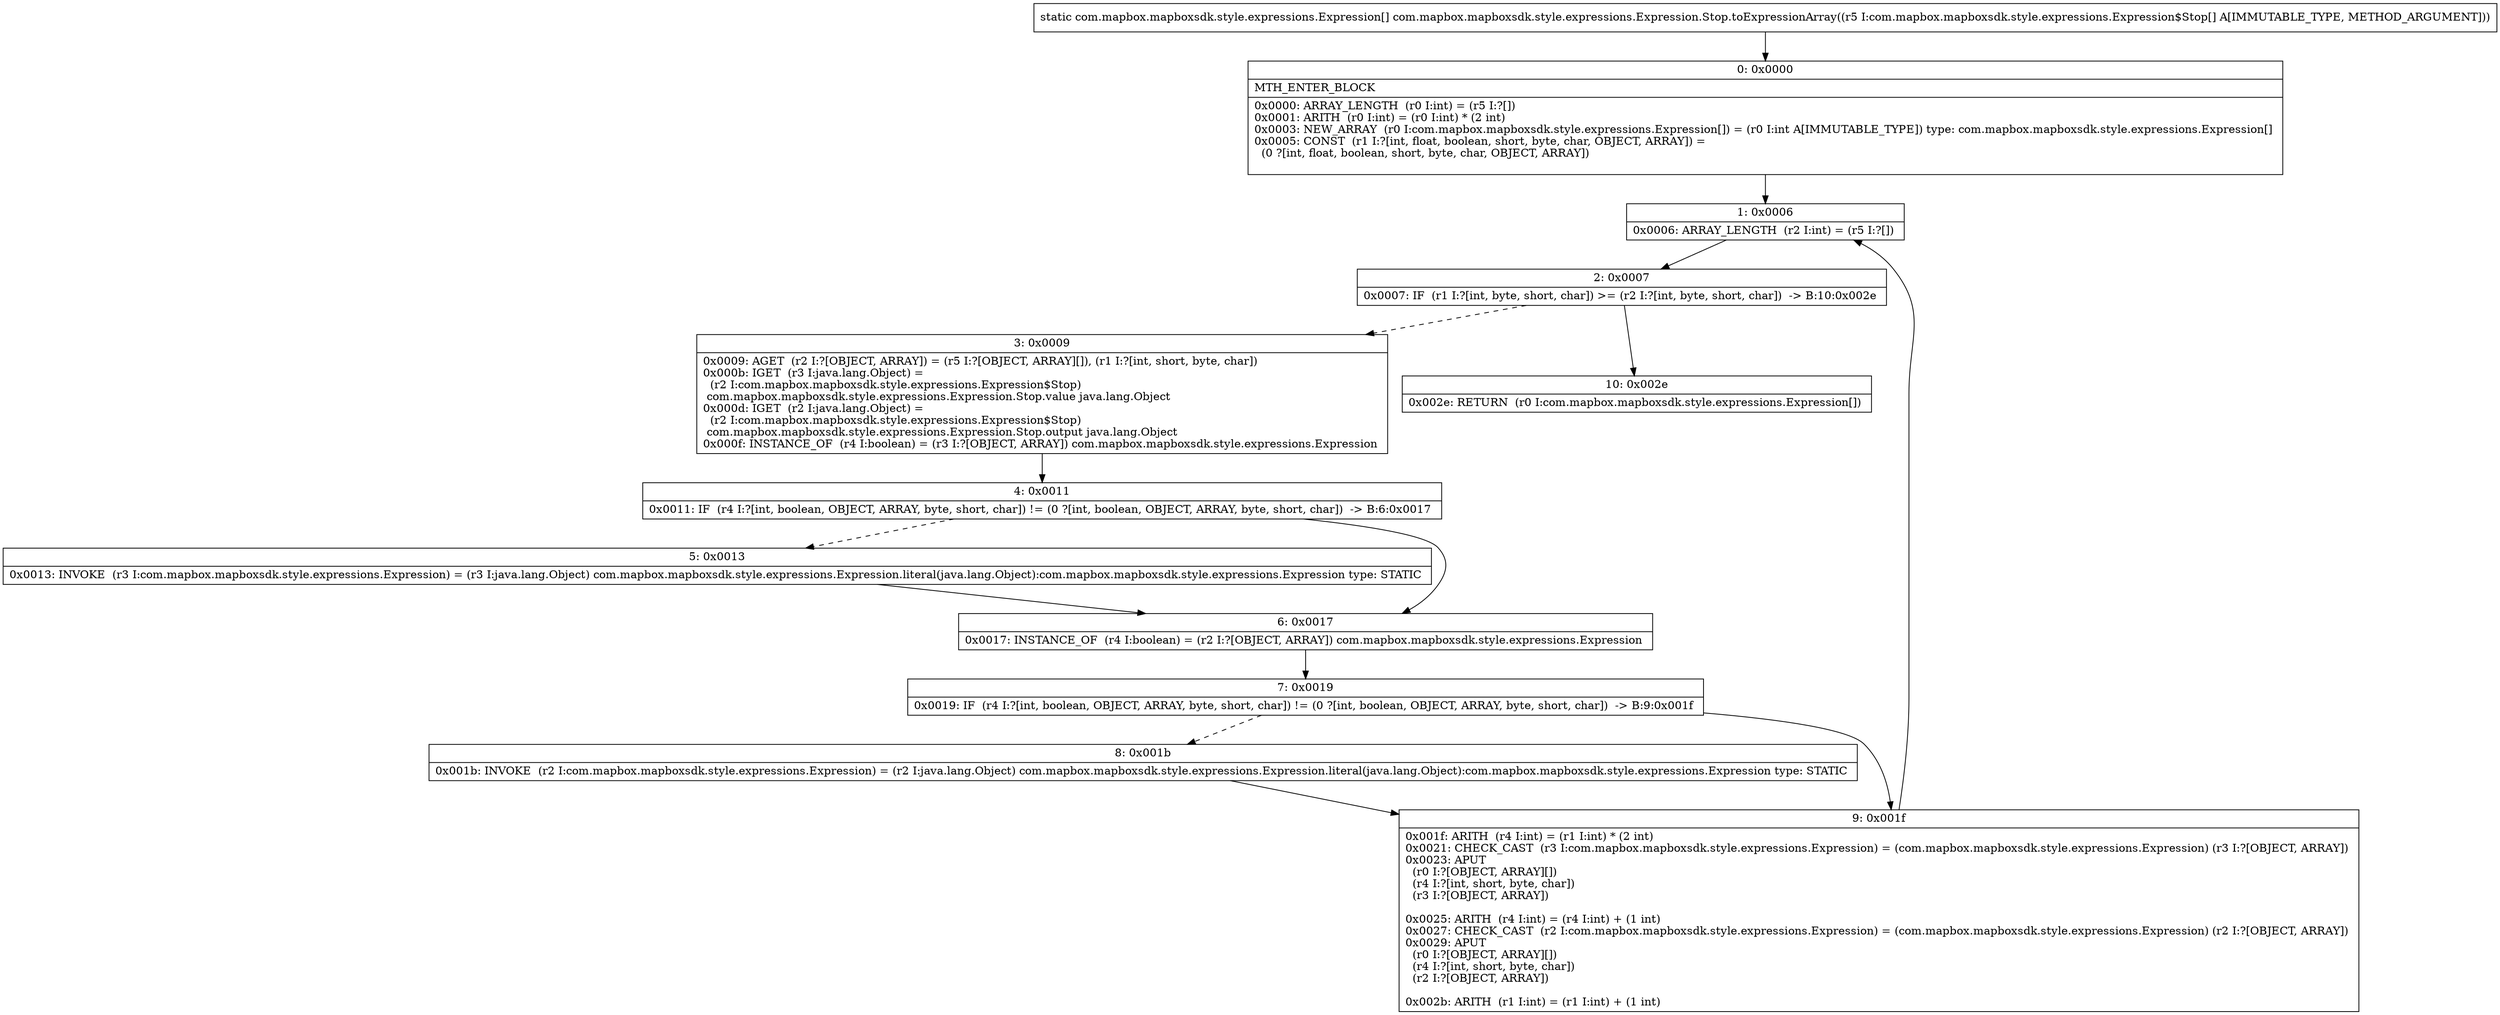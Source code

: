 digraph "CFG forcom.mapbox.mapboxsdk.style.expressions.Expression.Stop.toExpressionArray([Lcom\/mapbox\/mapboxsdk\/style\/expressions\/Expression$Stop;)[Lcom\/mapbox\/mapboxsdk\/style\/expressions\/Expression;" {
Node_0 [shape=record,label="{0\:\ 0x0000|MTH_ENTER_BLOCK\l|0x0000: ARRAY_LENGTH  (r0 I:int) = (r5 I:?[]) \l0x0001: ARITH  (r0 I:int) = (r0 I:int) * (2 int) \l0x0003: NEW_ARRAY  (r0 I:com.mapbox.mapboxsdk.style.expressions.Expression[]) = (r0 I:int A[IMMUTABLE_TYPE]) type: com.mapbox.mapboxsdk.style.expressions.Expression[] \l0x0005: CONST  (r1 I:?[int, float, boolean, short, byte, char, OBJECT, ARRAY]) = \l  (0 ?[int, float, boolean, short, byte, char, OBJECT, ARRAY])\l \l}"];
Node_1 [shape=record,label="{1\:\ 0x0006|0x0006: ARRAY_LENGTH  (r2 I:int) = (r5 I:?[]) \l}"];
Node_2 [shape=record,label="{2\:\ 0x0007|0x0007: IF  (r1 I:?[int, byte, short, char]) \>= (r2 I:?[int, byte, short, char])  \-\> B:10:0x002e \l}"];
Node_3 [shape=record,label="{3\:\ 0x0009|0x0009: AGET  (r2 I:?[OBJECT, ARRAY]) = (r5 I:?[OBJECT, ARRAY][]), (r1 I:?[int, short, byte, char]) \l0x000b: IGET  (r3 I:java.lang.Object) = \l  (r2 I:com.mapbox.mapboxsdk.style.expressions.Expression$Stop)\l com.mapbox.mapboxsdk.style.expressions.Expression.Stop.value java.lang.Object \l0x000d: IGET  (r2 I:java.lang.Object) = \l  (r2 I:com.mapbox.mapboxsdk.style.expressions.Expression$Stop)\l com.mapbox.mapboxsdk.style.expressions.Expression.Stop.output java.lang.Object \l0x000f: INSTANCE_OF  (r4 I:boolean) = (r3 I:?[OBJECT, ARRAY]) com.mapbox.mapboxsdk.style.expressions.Expression \l}"];
Node_4 [shape=record,label="{4\:\ 0x0011|0x0011: IF  (r4 I:?[int, boolean, OBJECT, ARRAY, byte, short, char]) != (0 ?[int, boolean, OBJECT, ARRAY, byte, short, char])  \-\> B:6:0x0017 \l}"];
Node_5 [shape=record,label="{5\:\ 0x0013|0x0013: INVOKE  (r3 I:com.mapbox.mapboxsdk.style.expressions.Expression) = (r3 I:java.lang.Object) com.mapbox.mapboxsdk.style.expressions.Expression.literal(java.lang.Object):com.mapbox.mapboxsdk.style.expressions.Expression type: STATIC \l}"];
Node_6 [shape=record,label="{6\:\ 0x0017|0x0017: INSTANCE_OF  (r4 I:boolean) = (r2 I:?[OBJECT, ARRAY]) com.mapbox.mapboxsdk.style.expressions.Expression \l}"];
Node_7 [shape=record,label="{7\:\ 0x0019|0x0019: IF  (r4 I:?[int, boolean, OBJECT, ARRAY, byte, short, char]) != (0 ?[int, boolean, OBJECT, ARRAY, byte, short, char])  \-\> B:9:0x001f \l}"];
Node_8 [shape=record,label="{8\:\ 0x001b|0x001b: INVOKE  (r2 I:com.mapbox.mapboxsdk.style.expressions.Expression) = (r2 I:java.lang.Object) com.mapbox.mapboxsdk.style.expressions.Expression.literal(java.lang.Object):com.mapbox.mapboxsdk.style.expressions.Expression type: STATIC \l}"];
Node_9 [shape=record,label="{9\:\ 0x001f|0x001f: ARITH  (r4 I:int) = (r1 I:int) * (2 int) \l0x0021: CHECK_CAST  (r3 I:com.mapbox.mapboxsdk.style.expressions.Expression) = (com.mapbox.mapboxsdk.style.expressions.Expression) (r3 I:?[OBJECT, ARRAY]) \l0x0023: APUT  \l  (r0 I:?[OBJECT, ARRAY][])\l  (r4 I:?[int, short, byte, char])\l  (r3 I:?[OBJECT, ARRAY])\l \l0x0025: ARITH  (r4 I:int) = (r4 I:int) + (1 int) \l0x0027: CHECK_CAST  (r2 I:com.mapbox.mapboxsdk.style.expressions.Expression) = (com.mapbox.mapboxsdk.style.expressions.Expression) (r2 I:?[OBJECT, ARRAY]) \l0x0029: APUT  \l  (r0 I:?[OBJECT, ARRAY][])\l  (r4 I:?[int, short, byte, char])\l  (r2 I:?[OBJECT, ARRAY])\l \l0x002b: ARITH  (r1 I:int) = (r1 I:int) + (1 int) \l}"];
Node_10 [shape=record,label="{10\:\ 0x002e|0x002e: RETURN  (r0 I:com.mapbox.mapboxsdk.style.expressions.Expression[]) \l}"];
MethodNode[shape=record,label="{static com.mapbox.mapboxsdk.style.expressions.Expression[] com.mapbox.mapboxsdk.style.expressions.Expression.Stop.toExpressionArray((r5 I:com.mapbox.mapboxsdk.style.expressions.Expression$Stop[] A[IMMUTABLE_TYPE, METHOD_ARGUMENT])) }"];
MethodNode -> Node_0;
Node_0 -> Node_1;
Node_1 -> Node_2;
Node_2 -> Node_3[style=dashed];
Node_2 -> Node_10;
Node_3 -> Node_4;
Node_4 -> Node_5[style=dashed];
Node_4 -> Node_6;
Node_5 -> Node_6;
Node_6 -> Node_7;
Node_7 -> Node_8[style=dashed];
Node_7 -> Node_9;
Node_8 -> Node_9;
Node_9 -> Node_1;
}

